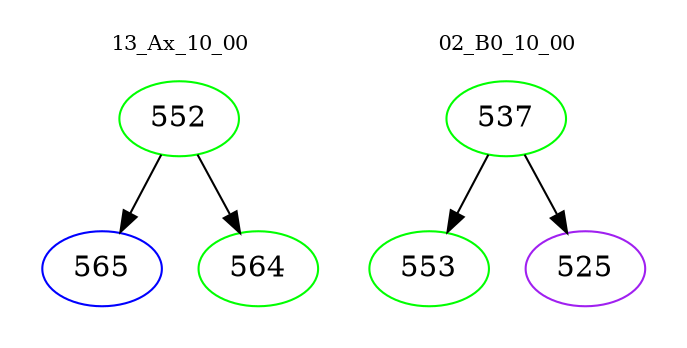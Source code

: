 digraph{
subgraph cluster_0 {
color = white
label = "13_Ax_10_00";
fontsize=10;
T0_552 [label="552", color="green"]
T0_552 -> T0_565 [color="black"]
T0_565 [label="565", color="blue"]
T0_552 -> T0_564 [color="black"]
T0_564 [label="564", color="green"]
}
subgraph cluster_1 {
color = white
label = "02_B0_10_00";
fontsize=10;
T1_537 [label="537", color="green"]
T1_537 -> T1_553 [color="black"]
T1_553 [label="553", color="green"]
T1_537 -> T1_525 [color="black"]
T1_525 [label="525", color="purple"]
}
}
